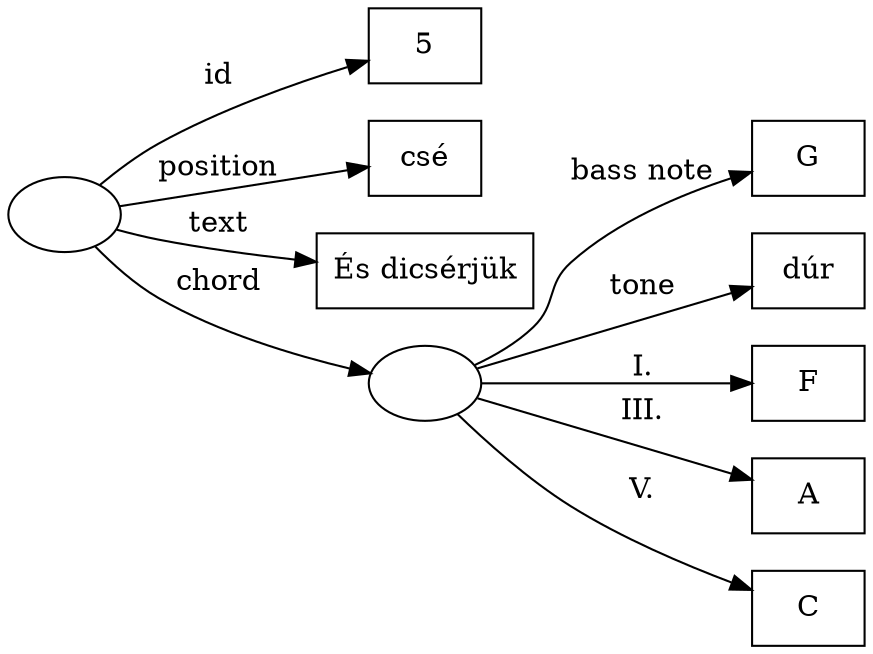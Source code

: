digraph g {
    rankdir=LR
    Segment [label=""]
    ID [label="5" shape="box"]
    Position [label="csé" shape="box"]
    Text [label="És dicsérjük" shape="box"]
    Bass_note [label="G" shape="box"]
    Chord [label=""]
    Tone [label="dúr" shape="box"]
    Deg1 [label="F" shape="box"]
    Deg3 [label="A" shape="box"]
    Deg5 [label="C" shape="box"]
    Segment -> ID [label="id"]
    Segment -> Position [label="position"]
    Segment -> Text [label="text"]
    Segment -> Chord [label="chord"]
    Chord -> Tone [label="tone"]
    Chord -> Deg1 [label="I."]
    Chord -> Deg3 [label="III."]
    Chord -> Deg5 [label="V."]
    Chord -> Bass_note [label="bass note"]
}